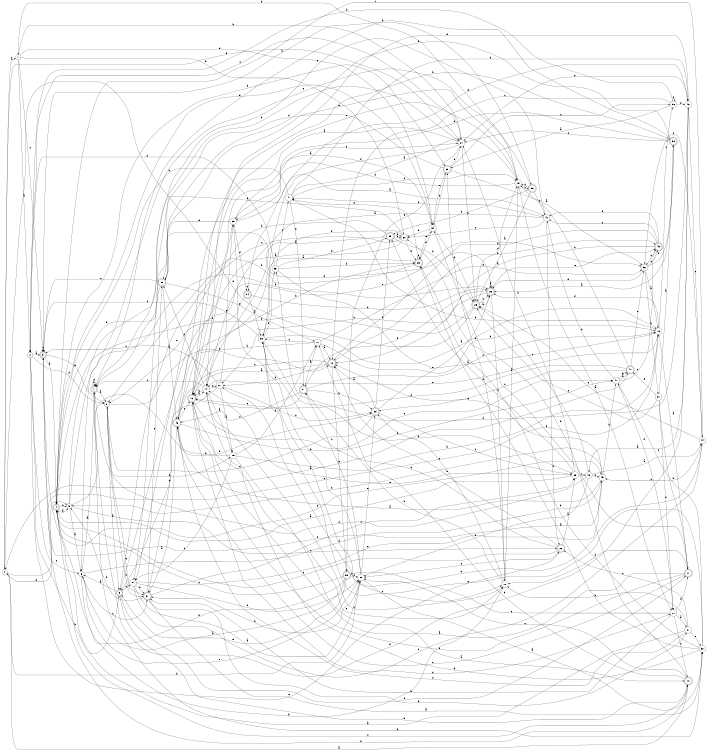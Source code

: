 digraph n48_2 {
__start0 [label="" shape="none"];

rankdir=LR;
size="8,5";

s0 [style="filled", color="black", fillcolor="white" shape="circle", label="0"];
s1 [style="filled", color="black", fillcolor="white" shape="circle", label="1"];
s2 [style="filled", color="black", fillcolor="white" shape="circle", label="2"];
s3 [style="rounded,filled", color="black", fillcolor="white" shape="doublecircle", label="3"];
s4 [style="rounded,filled", color="black", fillcolor="white" shape="doublecircle", label="4"];
s5 [style="filled", color="black", fillcolor="white" shape="circle", label="5"];
s6 [style="filled", color="black", fillcolor="white" shape="circle", label="6"];
s7 [style="rounded,filled", color="black", fillcolor="white" shape="doublecircle", label="7"];
s8 [style="filled", color="black", fillcolor="white" shape="circle", label="8"];
s9 [style="rounded,filled", color="black", fillcolor="white" shape="doublecircle", label="9"];
s10 [style="rounded,filled", color="black", fillcolor="white" shape="doublecircle", label="10"];
s11 [style="filled", color="black", fillcolor="white" shape="circle", label="11"];
s12 [style="rounded,filled", color="black", fillcolor="white" shape="doublecircle", label="12"];
s13 [style="rounded,filled", color="black", fillcolor="white" shape="doublecircle", label="13"];
s14 [style="filled", color="black", fillcolor="white" shape="circle", label="14"];
s15 [style="filled", color="black", fillcolor="white" shape="circle", label="15"];
s16 [style="filled", color="black", fillcolor="white" shape="circle", label="16"];
s17 [style="rounded,filled", color="black", fillcolor="white" shape="doublecircle", label="17"];
s18 [style="filled", color="black", fillcolor="white" shape="circle", label="18"];
s19 [style="filled", color="black", fillcolor="white" shape="circle", label="19"];
s20 [style="filled", color="black", fillcolor="white" shape="circle", label="20"];
s21 [style="filled", color="black", fillcolor="white" shape="circle", label="21"];
s22 [style="rounded,filled", color="black", fillcolor="white" shape="doublecircle", label="22"];
s23 [style="filled", color="black", fillcolor="white" shape="circle", label="23"];
s24 [style="filled", color="black", fillcolor="white" shape="circle", label="24"];
s25 [style="rounded,filled", color="black", fillcolor="white" shape="doublecircle", label="25"];
s26 [style="rounded,filled", color="black", fillcolor="white" shape="doublecircle", label="26"];
s27 [style="filled", color="black", fillcolor="white" shape="circle", label="27"];
s28 [style="rounded,filled", color="black", fillcolor="white" shape="doublecircle", label="28"];
s29 [style="rounded,filled", color="black", fillcolor="white" shape="doublecircle", label="29"];
s30 [style="filled", color="black", fillcolor="white" shape="circle", label="30"];
s31 [style="rounded,filled", color="black", fillcolor="white" shape="doublecircle", label="31"];
s32 [style="filled", color="black", fillcolor="white" shape="circle", label="32"];
s33 [style="rounded,filled", color="black", fillcolor="white" shape="doublecircle", label="33"];
s34 [style="filled", color="black", fillcolor="white" shape="circle", label="34"];
s35 [style="rounded,filled", color="black", fillcolor="white" shape="doublecircle", label="35"];
s36 [style="filled", color="black", fillcolor="white" shape="circle", label="36"];
s37 [style="filled", color="black", fillcolor="white" shape="circle", label="37"];
s38 [style="rounded,filled", color="black", fillcolor="white" shape="doublecircle", label="38"];
s39 [style="filled", color="black", fillcolor="white" shape="circle", label="39"];
s40 [style="filled", color="black", fillcolor="white" shape="circle", label="40"];
s41 [style="filled", color="black", fillcolor="white" shape="circle", label="41"];
s42 [style="filled", color="black", fillcolor="white" shape="circle", label="42"];
s43 [style="filled", color="black", fillcolor="white" shape="circle", label="43"];
s44 [style="filled", color="black", fillcolor="white" shape="circle", label="44"];
s45 [style="filled", color="black", fillcolor="white" shape="circle", label="45"];
s46 [style="rounded,filled", color="black", fillcolor="white" shape="doublecircle", label="46"];
s47 [style="filled", color="black", fillcolor="white" shape="circle", label="47"];
s48 [style="rounded,filled", color="black", fillcolor="white" shape="doublecircle", label="48"];
s49 [style="rounded,filled", color="black", fillcolor="white" shape="doublecircle", label="49"];
s50 [style="filled", color="black", fillcolor="white" shape="circle", label="50"];
s51 [style="rounded,filled", color="black", fillcolor="white" shape="doublecircle", label="51"];
s52 [style="filled", color="black", fillcolor="white" shape="circle", label="52"];
s53 [style="filled", color="black", fillcolor="white" shape="circle", label="53"];
s54 [style="rounded,filled", color="black", fillcolor="white" shape="doublecircle", label="54"];
s55 [style="rounded,filled", color="black", fillcolor="white" shape="doublecircle", label="55"];
s56 [style="filled", color="black", fillcolor="white" shape="circle", label="56"];
s57 [style="filled", color="black", fillcolor="white" shape="circle", label="57"];
s58 [style="rounded,filled", color="black", fillcolor="white" shape="doublecircle", label="58"];
s59 [style="rounded,filled", color="black", fillcolor="white" shape="doublecircle", label="59"];
s0 -> s1 [label="a"];
s0 -> s50 [label="b"];
s0 -> s16 [label="c"];
s0 -> s5 [label="d"];
s0 -> s24 [label="e"];
s1 -> s2 [label="a"];
s1 -> s24 [label="b"];
s1 -> s3 [label="c"];
s1 -> s34 [label="d"];
s1 -> s30 [label="e"];
s2 -> s3 [label="a"];
s2 -> s9 [label="b"];
s2 -> s6 [label="c"];
s2 -> s8 [label="d"];
s2 -> s22 [label="e"];
s3 -> s4 [label="a"];
s3 -> s59 [label="b"];
s3 -> s3 [label="c"];
s3 -> s45 [label="d"];
s3 -> s8 [label="e"];
s4 -> s5 [label="a"];
s4 -> s5 [label="b"];
s4 -> s10 [label="c"];
s4 -> s35 [label="d"];
s4 -> s34 [label="e"];
s5 -> s6 [label="a"];
s5 -> s24 [label="b"];
s5 -> s22 [label="c"];
s5 -> s26 [label="d"];
s5 -> s28 [label="e"];
s6 -> s7 [label="a"];
s6 -> s18 [label="b"];
s6 -> s31 [label="c"];
s6 -> s45 [label="d"];
s6 -> s50 [label="e"];
s7 -> s8 [label="a"];
s7 -> s7 [label="b"];
s7 -> s7 [label="c"];
s7 -> s42 [label="d"];
s7 -> s32 [label="e"];
s8 -> s9 [label="a"];
s8 -> s31 [label="b"];
s8 -> s12 [label="c"];
s8 -> s15 [label="d"];
s8 -> s31 [label="e"];
s9 -> s6 [label="a"];
s9 -> s10 [label="b"];
s9 -> s57 [label="c"];
s9 -> s17 [label="d"];
s9 -> s36 [label="e"];
s10 -> s0 [label="a"];
s10 -> s11 [label="b"];
s10 -> s50 [label="c"];
s10 -> s3 [label="d"];
s10 -> s34 [label="e"];
s11 -> s12 [label="a"];
s11 -> s46 [label="b"];
s11 -> s52 [label="c"];
s11 -> s16 [label="d"];
s11 -> s36 [label="e"];
s12 -> s13 [label="a"];
s12 -> s49 [label="b"];
s12 -> s46 [label="c"];
s12 -> s27 [label="d"];
s12 -> s58 [label="e"];
s13 -> s14 [label="a"];
s13 -> s38 [label="b"];
s13 -> s47 [label="c"];
s13 -> s20 [label="d"];
s13 -> s18 [label="e"];
s14 -> s15 [label="a"];
s14 -> s13 [label="b"];
s14 -> s7 [label="c"];
s14 -> s55 [label="d"];
s14 -> s27 [label="e"];
s15 -> s10 [label="a"];
s15 -> s16 [label="b"];
s15 -> s57 [label="c"];
s15 -> s11 [label="d"];
s15 -> s46 [label="e"];
s16 -> s17 [label="a"];
s16 -> s41 [label="b"];
s16 -> s56 [label="c"];
s16 -> s26 [label="d"];
s16 -> s14 [label="e"];
s17 -> s13 [label="a"];
s17 -> s18 [label="b"];
s17 -> s46 [label="c"];
s17 -> s30 [label="d"];
s17 -> s13 [label="e"];
s18 -> s19 [label="a"];
s18 -> s51 [label="b"];
s18 -> s14 [label="c"];
s18 -> s35 [label="d"];
s18 -> s28 [label="e"];
s19 -> s20 [label="a"];
s19 -> s1 [label="b"];
s19 -> s59 [label="c"];
s19 -> s39 [label="d"];
s19 -> s55 [label="e"];
s20 -> s21 [label="a"];
s20 -> s31 [label="b"];
s20 -> s10 [label="c"];
s20 -> s17 [label="d"];
s20 -> s58 [label="e"];
s21 -> s4 [label="a"];
s21 -> s18 [label="b"];
s21 -> s22 [label="c"];
s21 -> s46 [label="d"];
s21 -> s32 [label="e"];
s22 -> s23 [label="a"];
s22 -> s12 [label="b"];
s22 -> s50 [label="c"];
s22 -> s52 [label="d"];
s22 -> s4 [label="e"];
s23 -> s4 [label="a"];
s23 -> s24 [label="b"];
s23 -> s43 [label="c"];
s23 -> s29 [label="d"];
s23 -> s14 [label="e"];
s24 -> s13 [label="a"];
s24 -> s25 [label="b"];
s24 -> s2 [label="c"];
s24 -> s52 [label="d"];
s24 -> s58 [label="e"];
s25 -> s26 [label="a"];
s25 -> s4 [label="b"];
s25 -> s26 [label="c"];
s25 -> s19 [label="d"];
s25 -> s0 [label="e"];
s26 -> s26 [label="a"];
s26 -> s27 [label="b"];
s26 -> s18 [label="c"];
s26 -> s51 [label="d"];
s26 -> s49 [label="e"];
s27 -> s15 [label="a"];
s27 -> s28 [label="b"];
s27 -> s3 [label="c"];
s27 -> s9 [label="d"];
s27 -> s39 [label="e"];
s28 -> s12 [label="a"];
s28 -> s29 [label="b"];
s28 -> s23 [label="c"];
s28 -> s8 [label="d"];
s28 -> s26 [label="e"];
s29 -> s14 [label="a"];
s29 -> s25 [label="b"];
s29 -> s30 [label="c"];
s29 -> s57 [label="d"];
s29 -> s30 [label="e"];
s30 -> s31 [label="a"];
s30 -> s52 [label="b"];
s30 -> s9 [label="c"];
s30 -> s7 [label="d"];
s30 -> s33 [label="e"];
s31 -> s32 [label="a"];
s31 -> s5 [label="b"];
s31 -> s23 [label="c"];
s31 -> s21 [label="d"];
s31 -> s55 [label="e"];
s32 -> s33 [label="a"];
s32 -> s33 [label="b"];
s32 -> s47 [label="c"];
s32 -> s14 [label="d"];
s32 -> s39 [label="e"];
s33 -> s13 [label="a"];
s33 -> s8 [label="b"];
s33 -> s33 [label="c"];
s33 -> s34 [label="d"];
s33 -> s41 [label="e"];
s34 -> s13 [label="a"];
s34 -> s30 [label="b"];
s34 -> s35 [label="c"];
s34 -> s25 [label="d"];
s34 -> s33 [label="e"];
s35 -> s36 [label="a"];
s35 -> s34 [label="b"];
s35 -> s56 [label="c"];
s35 -> s57 [label="d"];
s35 -> s24 [label="e"];
s36 -> s16 [label="a"];
s36 -> s37 [label="b"];
s36 -> s49 [label="c"];
s36 -> s26 [label="d"];
s36 -> s38 [label="e"];
s37 -> s38 [label="a"];
s37 -> s17 [label="b"];
s37 -> s25 [label="c"];
s37 -> s20 [label="d"];
s37 -> s48 [label="e"];
s38 -> s26 [label="a"];
s38 -> s7 [label="b"];
s38 -> s24 [label="c"];
s38 -> s39 [label="d"];
s38 -> s55 [label="e"];
s39 -> s40 [label="a"];
s39 -> s13 [label="b"];
s39 -> s24 [label="c"];
s39 -> s54 [label="d"];
s39 -> s55 [label="e"];
s40 -> s14 [label="a"];
s40 -> s22 [label="b"];
s40 -> s30 [label="c"];
s40 -> s41 [label="d"];
s40 -> s7 [label="e"];
s41 -> s19 [label="a"];
s41 -> s4 [label="b"];
s41 -> s19 [label="c"];
s41 -> s42 [label="d"];
s41 -> s51 [label="e"];
s42 -> s43 [label="a"];
s42 -> s24 [label="b"];
s42 -> s44 [label="c"];
s42 -> s53 [label="d"];
s42 -> s14 [label="e"];
s43 -> s44 [label="a"];
s43 -> s45 [label="b"];
s43 -> s25 [label="c"];
s43 -> s7 [label="d"];
s43 -> s50 [label="e"];
s44 -> s4 [label="a"];
s44 -> s27 [label="b"];
s44 -> s36 [label="c"];
s44 -> s45 [label="d"];
s44 -> s25 [label="e"];
s45 -> s46 [label="a"];
s45 -> s47 [label="b"];
s45 -> s3 [label="c"];
s45 -> s5 [label="d"];
s45 -> s12 [label="e"];
s46 -> s31 [label="a"];
s46 -> s33 [label="b"];
s46 -> s13 [label="c"];
s46 -> s47 [label="d"];
s46 -> s19 [label="e"];
s47 -> s48 [label="a"];
s47 -> s40 [label="b"];
s47 -> s49 [label="c"];
s47 -> s20 [label="d"];
s47 -> s48 [label="e"];
s48 -> s0 [label="a"];
s48 -> s19 [label="b"];
s48 -> s28 [label="c"];
s48 -> s13 [label="d"];
s48 -> s36 [label="e"];
s49 -> s12 [label="a"];
s49 -> s12 [label="b"];
s49 -> s40 [label="c"];
s49 -> s36 [label="d"];
s49 -> s40 [label="e"];
s50 -> s32 [label="a"];
s50 -> s31 [label="b"];
s50 -> s51 [label="c"];
s50 -> s52 [label="d"];
s50 -> s28 [label="e"];
s51 -> s11 [label="a"];
s51 -> s28 [label="b"];
s51 -> s16 [label="c"];
s51 -> s46 [label="d"];
s51 -> s13 [label="e"];
s52 -> s16 [label="a"];
s52 -> s23 [label="b"];
s52 -> s3 [label="c"];
s52 -> s53 [label="d"];
s52 -> s18 [label="e"];
s53 -> s16 [label="a"];
s53 -> s33 [label="b"];
s53 -> s41 [label="c"];
s53 -> s2 [label="d"];
s53 -> s29 [label="e"];
s54 -> s52 [label="a"];
s54 -> s54 [label="b"];
s54 -> s8 [label="c"];
s54 -> s26 [label="d"];
s54 -> s42 [label="e"];
s55 -> s46 [label="a"];
s55 -> s26 [label="b"];
s55 -> s3 [label="c"];
s55 -> s4 [label="d"];
s55 -> s11 [label="e"];
s56 -> s35 [label="a"];
s56 -> s42 [label="b"];
s56 -> s12 [label="c"];
s56 -> s2 [label="d"];
s56 -> s56 [label="e"];
s57 -> s50 [label="a"];
s57 -> s31 [label="b"];
s57 -> s44 [label="c"];
s57 -> s50 [label="d"];
s57 -> s45 [label="e"];
s58 -> s6 [label="a"];
s58 -> s4 [label="b"];
s58 -> s4 [label="c"];
s58 -> s50 [label="d"];
s58 -> s9 [label="e"];
s59 -> s25 [label="a"];
s59 -> s40 [label="b"];
s59 -> s19 [label="c"];
s59 -> s29 [label="d"];
s59 -> s6 [label="e"];

}
